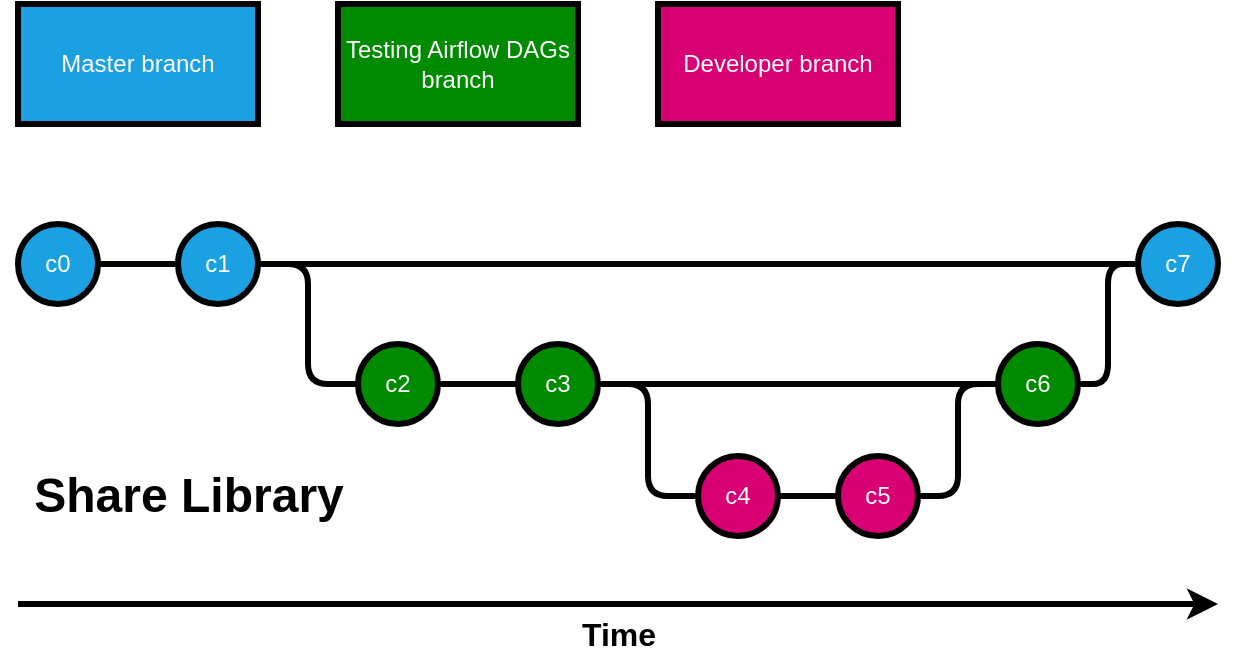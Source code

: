 <mxfile version="12.5.8" type="github">
  <diagram id="HMXvvva3QuYESI--928S" name="Page-1">
    <mxGraphModel dx="782" dy="388" grid="1" gridSize="10" guides="1" tooltips="1" connect="1" arrows="1" fold="1" page="1" pageScale="1" pageWidth="850" pageHeight="1100" math="0" shadow="0">
      <root>
        <mxCell id="0"/>
        <mxCell id="1" parent="0"/>
        <mxCell id="GB1BSZHJOrDCvy8-58CV-1" value="Master branch" style="rounded=0;whiteSpace=wrap;html=1;fillColor=#1ba1e2;strokeColor=#000000;fontColor=#ffffff;strokeWidth=3;" parent="1" vertex="1">
          <mxGeometry x="80" y="50" width="120" height="60" as="geometry"/>
        </mxCell>
        <mxCell id="GB1BSZHJOrDCvy8-58CV-2" value="Testing Airflow DAGs branch" style="rounded=0;whiteSpace=wrap;html=1;strokeColor=#000000;strokeWidth=3;fillColor=#008a00;fontColor=#ffffff;" parent="1" vertex="1">
          <mxGeometry x="240" y="50" width="120" height="60" as="geometry"/>
        </mxCell>
        <mxCell id="GB1BSZHJOrDCvy8-58CV-3" value="Developer branch" style="rounded=0;whiteSpace=wrap;html=1;strokeColor=#000000;strokeWidth=3;fillColor=#d80073;fontColor=#ffffff;" parent="1" vertex="1">
          <mxGeometry x="400" y="50" width="120" height="60" as="geometry"/>
        </mxCell>
        <mxCell id="GB1BSZHJOrDCvy8-58CV-4" value="c0" style="ellipse;whiteSpace=wrap;html=1;aspect=fixed;strokeColor=#000000;strokeWidth=3;fillColor=#1ba1e2;fontColor=#ffffff;" parent="1" vertex="1">
          <mxGeometry x="80" y="160" width="40" height="40" as="geometry"/>
        </mxCell>
        <mxCell id="GB1BSZHJOrDCvy8-58CV-5" value="c1" style="ellipse;whiteSpace=wrap;html=1;aspect=fixed;strokeColor=#000000;strokeWidth=3;fillColor=#1ba1e2;fontColor=#ffffff;" parent="1" vertex="1">
          <mxGeometry x="160" y="160" width="40" height="40" as="geometry"/>
        </mxCell>
        <mxCell id="GB1BSZHJOrDCvy8-58CV-7" value="" style="endArrow=none;html=1;strokeWidth=3;entryX=0;entryY=0.5;entryDx=0;entryDy=0;exitX=1;exitY=0.5;exitDx=0;exitDy=0;" parent="1" source="GB1BSZHJOrDCvy8-58CV-4" target="GB1BSZHJOrDCvy8-58CV-5" edge="1">
          <mxGeometry width="50" height="50" relative="1" as="geometry">
            <mxPoint x="40" y="270" as="sourcePoint"/>
            <mxPoint x="90" y="220" as="targetPoint"/>
          </mxGeometry>
        </mxCell>
        <mxCell id="GB1BSZHJOrDCvy8-58CV-8" value="c7" style="ellipse;whiteSpace=wrap;html=1;aspect=fixed;strokeColor=#000000;strokeWidth=3;fillColor=#1ba1e2;fontColor=#ffffff;" parent="1" vertex="1">
          <mxGeometry x="640" y="160" width="40" height="40" as="geometry"/>
        </mxCell>
        <mxCell id="GB1BSZHJOrDCvy8-58CV-10" value="" style="endArrow=none;html=1;strokeWidth=3;entryX=0;entryY=0.5;entryDx=0;entryDy=0;exitX=1;exitY=0.5;exitDx=0;exitDy=0;" parent="1" source="GB1BSZHJOrDCvy8-58CV-5" target="GB1BSZHJOrDCvy8-58CV-8" edge="1">
          <mxGeometry width="50" height="50" relative="1" as="geometry">
            <mxPoint x="40" y="270" as="sourcePoint"/>
            <mxPoint x="90" y="220" as="targetPoint"/>
          </mxGeometry>
        </mxCell>
        <mxCell id="GB1BSZHJOrDCvy8-58CV-11" value="" style="edgeStyle=elbowEdgeStyle;elbow=horizontal;endArrow=none;html=1;strokeWidth=3;exitX=1;exitY=0.5;exitDx=0;exitDy=0;endFill=0;" parent="1" source="GB1BSZHJOrDCvy8-58CV-5" target="GB1BSZHJOrDCvy8-58CV-12" edge="1">
          <mxGeometry width="50" height="50" relative="1" as="geometry">
            <mxPoint x="80" y="270" as="sourcePoint"/>
            <mxPoint x="130" y="220" as="targetPoint"/>
          </mxGeometry>
        </mxCell>
        <mxCell id="GB1BSZHJOrDCvy8-58CV-12" value="c2" style="ellipse;whiteSpace=wrap;html=1;aspect=fixed;fillColor=#008a00;strokeColor=#000000;fontColor=#ffffff;strokeWidth=3;" parent="1" vertex="1">
          <mxGeometry x="250" y="220" width="40" height="40" as="geometry"/>
        </mxCell>
        <mxCell id="07p8KE8XoiepafXxSfn6-2" value="c3" style="ellipse;whiteSpace=wrap;html=1;aspect=fixed;fillColor=#008a00;strokeColor=#000000;fontColor=#ffffff;strokeWidth=3;" parent="1" vertex="1">
          <mxGeometry x="330" y="220" width="40" height="40" as="geometry"/>
        </mxCell>
        <mxCell id="07p8KE8XoiepafXxSfn6-3" value="" style="endArrow=none;html=1;strokeWidth=3;entryX=0;entryY=0.5;entryDx=0;entryDy=0;exitX=1;exitY=0.5;exitDx=0;exitDy=0;" parent="1" source="GB1BSZHJOrDCvy8-58CV-12" target="07p8KE8XoiepafXxSfn6-2" edge="1">
          <mxGeometry width="50" height="50" relative="1" as="geometry">
            <mxPoint x="210" y="190" as="sourcePoint"/>
            <mxPoint x="610" y="190" as="targetPoint"/>
          </mxGeometry>
        </mxCell>
        <mxCell id="07p8KE8XoiepafXxSfn6-4" value="c4" style="ellipse;whiteSpace=wrap;html=1;aspect=fixed;fillColor=#d80073;strokeColor=#000000;fontColor=#ffffff;strokeWidth=3;" parent="1" vertex="1">
          <mxGeometry x="420" y="276" width="40" height="40" as="geometry"/>
        </mxCell>
        <mxCell id="07p8KE8XoiepafXxSfn6-5" value="c5" style="ellipse;whiteSpace=wrap;html=1;aspect=fixed;fillColor=#d80073;strokeColor=#000000;fontColor=#ffffff;strokeWidth=3;" parent="1" vertex="1">
          <mxGeometry x="490" y="276" width="40" height="40" as="geometry"/>
        </mxCell>
        <mxCell id="07p8KE8XoiepafXxSfn6-8" value="c6" style="ellipse;whiteSpace=wrap;html=1;aspect=fixed;fillColor=#008a00;strokeColor=#000000;fontColor=#ffffff;strokeWidth=3;" parent="1" vertex="1">
          <mxGeometry x="570" y="220" width="40" height="40" as="geometry"/>
        </mxCell>
        <mxCell id="07p8KE8XoiepafXxSfn6-9" value="" style="endArrow=none;html=1;strokeWidth=3;entryX=0;entryY=0.5;entryDx=0;entryDy=0;exitX=1;exitY=0.5;exitDx=0;exitDy=0;" parent="1" source="07p8KE8XoiepafXxSfn6-2" target="07p8KE8XoiepafXxSfn6-8" edge="1">
          <mxGeometry width="50" height="50" relative="1" as="geometry">
            <mxPoint x="210" y="190" as="sourcePoint"/>
            <mxPoint x="640" y="190" as="targetPoint"/>
          </mxGeometry>
        </mxCell>
        <mxCell id="07p8KE8XoiepafXxSfn6-14" value="" style="edgeStyle=elbowEdgeStyle;elbow=horizontal;endArrow=none;html=1;strokeWidth=3;exitX=1;exitY=0.5;exitDx=0;exitDy=0;endFill=0;entryX=0;entryY=0.5;entryDx=0;entryDy=0;" parent="1" source="07p8KE8XoiepafXxSfn6-2" target="07p8KE8XoiepafXxSfn6-4" edge="1">
          <mxGeometry width="50" height="50" relative="1" as="geometry">
            <mxPoint x="210" y="190" as="sourcePoint"/>
            <mxPoint x="260" y="250" as="targetPoint"/>
          </mxGeometry>
        </mxCell>
        <mxCell id="07p8KE8XoiepafXxSfn6-15" value="" style="endArrow=none;html=1;strokeWidth=3;entryX=0;entryY=0.5;entryDx=0;entryDy=0;exitX=1;exitY=0.5;exitDx=0;exitDy=0;" parent="1" source="07p8KE8XoiepafXxSfn6-4" target="07p8KE8XoiepafXxSfn6-5" edge="1">
          <mxGeometry width="50" height="50" relative="1" as="geometry">
            <mxPoint x="230" y="196" as="sourcePoint"/>
            <mxPoint x="660" y="196" as="targetPoint"/>
          </mxGeometry>
        </mxCell>
        <mxCell id="07p8KE8XoiepafXxSfn6-16" value="" style="edgeStyle=elbowEdgeStyle;elbow=horizontal;endArrow=none;html=1;strokeWidth=3;endFill=0;entryX=1;entryY=0.5;entryDx=0;entryDy=0;exitX=0;exitY=0.5;exitDx=0;exitDy=0;" parent="1" source="07p8KE8XoiepafXxSfn6-8" target="07p8KE8XoiepafXxSfn6-5" edge="1">
          <mxGeometry width="50" height="50" relative="1" as="geometry">
            <mxPoint x="520" y="230" as="sourcePoint"/>
            <mxPoint x="430" y="300" as="targetPoint"/>
          </mxGeometry>
        </mxCell>
        <mxCell id="07p8KE8XoiepafXxSfn6-17" value="" style="edgeStyle=elbowEdgeStyle;elbow=horizontal;endArrow=none;html=1;strokeWidth=3;endFill=0;entryX=1;entryY=0.5;entryDx=0;entryDy=0;exitX=0;exitY=0.5;exitDx=0;exitDy=0;" parent="1" source="GB1BSZHJOrDCvy8-58CV-8" target="07p8KE8XoiepafXxSfn6-8" edge="1">
          <mxGeometry width="50" height="50" relative="1" as="geometry">
            <mxPoint x="660" y="210" as="sourcePoint"/>
            <mxPoint x="540" y="300" as="targetPoint"/>
          </mxGeometry>
        </mxCell>
        <mxCell id="07p8KE8XoiepafXxSfn6-20" value="" style="endArrow=classic;html=1;strokeWidth=3;exitX=1;exitY=0.5;exitDx=0;exitDy=0;endFill=1;" parent="1" edge="1">
          <mxGeometry width="50" height="50" relative="1" as="geometry">
            <mxPoint x="80" y="350" as="sourcePoint"/>
            <mxPoint x="680" y="350" as="targetPoint"/>
          </mxGeometry>
        </mxCell>
        <mxCell id="07p8KE8XoiepafXxSfn6-21" value="Time" style="text;html=1;align=center;verticalAlign=middle;resizable=0;points=[];autosize=1;fontSize=16;fontFamily=Helvetica;fontStyle=1" parent="1" vertex="1">
          <mxGeometry x="355" y="355" width="50" height="20" as="geometry"/>
        </mxCell>
        <mxCell id="07p8KE8XoiepafXxSfn6-22" value="Share Library" style="text;html=1;align=center;verticalAlign=middle;resizable=0;points=[];autosize=1;fontSize=24;fontFamily=Helvetica;fontStyle=1" parent="1" vertex="1">
          <mxGeometry x="80" y="281" width="170" height="30" as="geometry"/>
        </mxCell>
      </root>
    </mxGraphModel>
  </diagram>
</mxfile>
